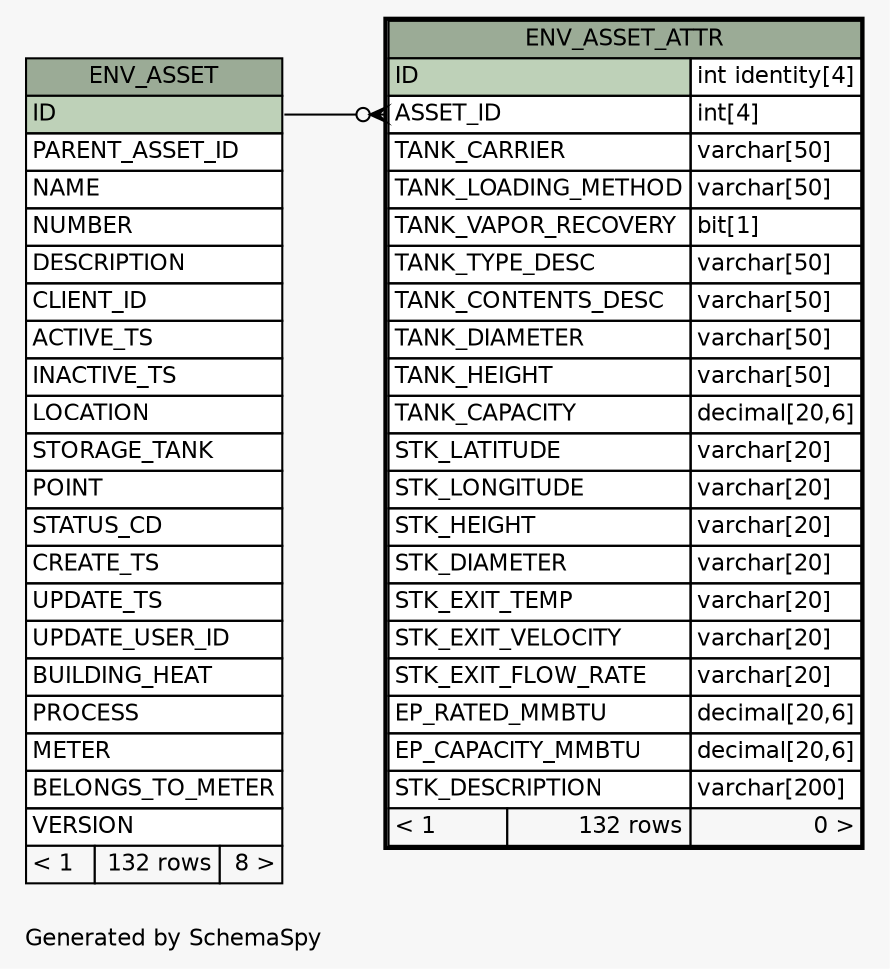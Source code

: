 // dot 2.28.0 on Windows 7 6.1
// SchemaSpy rev 590
digraph "oneDegreeRelationshipsDiagram" {
  graph [
    rankdir="RL"
    bgcolor="#f7f7f7"
    label="\nGenerated by SchemaSpy"
    labeljust="l"
    nodesep="0.18"
    ranksep="0.46"
    fontname="Helvetica"
    fontsize="11"
  ];
  node [
    fontname="Helvetica"
    fontsize="11"
    shape="plaintext"
  ];
  edge [
    arrowsize="0.8"
  ];
  "ENV_ASSET_ATTR":"ASSET_ID":w -> "ENV_ASSET":"ID":e [arrowhead=none dir=back arrowtail=crowodot];
  "ENV_ASSET" [
    label=<
    <TABLE BORDER="0" CELLBORDER="1" CELLSPACING="0" BGCOLOR="#ffffff">
      <TR><TD COLSPAN="3" BGCOLOR="#9bab96" ALIGN="CENTER">ENV_ASSET</TD></TR>
      <TR><TD PORT="ID" COLSPAN="3" BGCOLOR="#bed1b8" ALIGN="LEFT">ID</TD></TR>
      <TR><TD PORT="PARENT_ASSET_ID" COLSPAN="3" ALIGN="LEFT">PARENT_ASSET_ID</TD></TR>
      <TR><TD PORT="NAME" COLSPAN="3" ALIGN="LEFT">NAME</TD></TR>
      <TR><TD PORT="NUMBER" COLSPAN="3" ALIGN="LEFT">NUMBER</TD></TR>
      <TR><TD PORT="DESCRIPTION" COLSPAN="3" ALIGN="LEFT">DESCRIPTION</TD></TR>
      <TR><TD PORT="CLIENT_ID" COLSPAN="3" ALIGN="LEFT">CLIENT_ID</TD></TR>
      <TR><TD PORT="ACTIVE_TS" COLSPAN="3" ALIGN="LEFT">ACTIVE_TS</TD></TR>
      <TR><TD PORT="INACTIVE_TS" COLSPAN="3" ALIGN="LEFT">INACTIVE_TS</TD></TR>
      <TR><TD PORT="LOCATION" COLSPAN="3" ALIGN="LEFT">LOCATION</TD></TR>
      <TR><TD PORT="STORAGE_TANK" COLSPAN="3" ALIGN="LEFT">STORAGE_TANK</TD></TR>
      <TR><TD PORT="POINT" COLSPAN="3" ALIGN="LEFT">POINT</TD></TR>
      <TR><TD PORT="STATUS_CD" COLSPAN="3" ALIGN="LEFT">STATUS_CD</TD></TR>
      <TR><TD PORT="CREATE_TS" COLSPAN="3" ALIGN="LEFT">CREATE_TS</TD></TR>
      <TR><TD PORT="UPDATE_TS" COLSPAN="3" ALIGN="LEFT">UPDATE_TS</TD></TR>
      <TR><TD PORT="UPDATE_USER_ID" COLSPAN="3" ALIGN="LEFT">UPDATE_USER_ID</TD></TR>
      <TR><TD PORT="BUILDING_HEAT" COLSPAN="3" ALIGN="LEFT">BUILDING_HEAT</TD></TR>
      <TR><TD PORT="PROCESS" COLSPAN="3" ALIGN="LEFT">PROCESS</TD></TR>
      <TR><TD PORT="METER" COLSPAN="3" ALIGN="LEFT">METER</TD></TR>
      <TR><TD PORT="BELONGS_TO_METER" COLSPAN="3" ALIGN="LEFT">BELONGS_TO_METER</TD></TR>
      <TR><TD PORT="VERSION" COLSPAN="3" ALIGN="LEFT">VERSION</TD></TR>
      <TR><TD ALIGN="LEFT" BGCOLOR="#f7f7f7">&lt; 1</TD><TD ALIGN="RIGHT" BGCOLOR="#f7f7f7">132 rows</TD><TD ALIGN="RIGHT" BGCOLOR="#f7f7f7">8 &gt;</TD></TR>
    </TABLE>>
    URL="ENV_ASSET.html"
    tooltip="ENV_ASSET"
  ];
  "ENV_ASSET_ATTR" [
    label=<
    <TABLE BORDER="2" CELLBORDER="1" CELLSPACING="0" BGCOLOR="#ffffff">
      <TR><TD COLSPAN="3" BGCOLOR="#9bab96" ALIGN="CENTER">ENV_ASSET_ATTR</TD></TR>
      <TR><TD PORT="ID" COLSPAN="2" BGCOLOR="#bed1b8" ALIGN="LEFT">ID</TD><TD PORT="ID.type" ALIGN="LEFT">int identity[4]</TD></TR>
      <TR><TD PORT="ASSET_ID" COLSPAN="2" ALIGN="LEFT">ASSET_ID</TD><TD PORT="ASSET_ID.type" ALIGN="LEFT">int[4]</TD></TR>
      <TR><TD PORT="TANK_CARRIER" COLSPAN="2" ALIGN="LEFT">TANK_CARRIER</TD><TD PORT="TANK_CARRIER.type" ALIGN="LEFT">varchar[50]</TD></TR>
      <TR><TD PORT="TANK_LOADING_METHOD" COLSPAN="2" ALIGN="LEFT">TANK_LOADING_METHOD</TD><TD PORT="TANK_LOADING_METHOD.type" ALIGN="LEFT">varchar[50]</TD></TR>
      <TR><TD PORT="TANK_VAPOR_RECOVERY" COLSPAN="2" ALIGN="LEFT">TANK_VAPOR_RECOVERY</TD><TD PORT="TANK_VAPOR_RECOVERY.type" ALIGN="LEFT">bit[1]</TD></TR>
      <TR><TD PORT="TANK_TYPE_DESC" COLSPAN="2" ALIGN="LEFT">TANK_TYPE_DESC</TD><TD PORT="TANK_TYPE_DESC.type" ALIGN="LEFT">varchar[50]</TD></TR>
      <TR><TD PORT="TANK_CONTENTS_DESC" COLSPAN="2" ALIGN="LEFT">TANK_CONTENTS_DESC</TD><TD PORT="TANK_CONTENTS_DESC.type" ALIGN="LEFT">varchar[50]</TD></TR>
      <TR><TD PORT="TANK_DIAMETER" COLSPAN="2" ALIGN="LEFT">TANK_DIAMETER</TD><TD PORT="TANK_DIAMETER.type" ALIGN="LEFT">varchar[50]</TD></TR>
      <TR><TD PORT="TANK_HEIGHT" COLSPAN="2" ALIGN="LEFT">TANK_HEIGHT</TD><TD PORT="TANK_HEIGHT.type" ALIGN="LEFT">varchar[50]</TD></TR>
      <TR><TD PORT="TANK_CAPACITY" COLSPAN="2" ALIGN="LEFT">TANK_CAPACITY</TD><TD PORT="TANK_CAPACITY.type" ALIGN="LEFT">decimal[20,6]</TD></TR>
      <TR><TD PORT="STK_LATITUDE" COLSPAN="2" ALIGN="LEFT">STK_LATITUDE</TD><TD PORT="STK_LATITUDE.type" ALIGN="LEFT">varchar[20]</TD></TR>
      <TR><TD PORT="STK_LONGITUDE" COLSPAN="2" ALIGN="LEFT">STK_LONGITUDE</TD><TD PORT="STK_LONGITUDE.type" ALIGN="LEFT">varchar[20]</TD></TR>
      <TR><TD PORT="STK_HEIGHT" COLSPAN="2" ALIGN="LEFT">STK_HEIGHT</TD><TD PORT="STK_HEIGHT.type" ALIGN="LEFT">varchar[20]</TD></TR>
      <TR><TD PORT="STK_DIAMETER" COLSPAN="2" ALIGN="LEFT">STK_DIAMETER</TD><TD PORT="STK_DIAMETER.type" ALIGN="LEFT">varchar[20]</TD></TR>
      <TR><TD PORT="STK_EXIT_TEMP" COLSPAN="2" ALIGN="LEFT">STK_EXIT_TEMP</TD><TD PORT="STK_EXIT_TEMP.type" ALIGN="LEFT">varchar[20]</TD></TR>
      <TR><TD PORT="STK_EXIT_VELOCITY" COLSPAN="2" ALIGN="LEFT">STK_EXIT_VELOCITY</TD><TD PORT="STK_EXIT_VELOCITY.type" ALIGN="LEFT">varchar[20]</TD></TR>
      <TR><TD PORT="STK_EXIT_FLOW_RATE" COLSPAN="2" ALIGN="LEFT">STK_EXIT_FLOW_RATE</TD><TD PORT="STK_EXIT_FLOW_RATE.type" ALIGN="LEFT">varchar[20]</TD></TR>
      <TR><TD PORT="EP_RATED_MMBTU" COLSPAN="2" ALIGN="LEFT">EP_RATED_MMBTU</TD><TD PORT="EP_RATED_MMBTU.type" ALIGN="LEFT">decimal[20,6]</TD></TR>
      <TR><TD PORT="EP_CAPACITY_MMBTU" COLSPAN="2" ALIGN="LEFT">EP_CAPACITY_MMBTU</TD><TD PORT="EP_CAPACITY_MMBTU.type" ALIGN="LEFT">decimal[20,6]</TD></TR>
      <TR><TD PORT="STK_DESCRIPTION" COLSPAN="2" ALIGN="LEFT">STK_DESCRIPTION</TD><TD PORT="STK_DESCRIPTION.type" ALIGN="LEFT">varchar[200]</TD></TR>
      <TR><TD ALIGN="LEFT" BGCOLOR="#f7f7f7">&lt; 1</TD><TD ALIGN="RIGHT" BGCOLOR="#f7f7f7">132 rows</TD><TD ALIGN="RIGHT" BGCOLOR="#f7f7f7">0 &gt;</TD></TR>
    </TABLE>>
    URL="ENV_ASSET_ATTR.html"
    tooltip="ENV_ASSET_ATTR"
  ];
}
